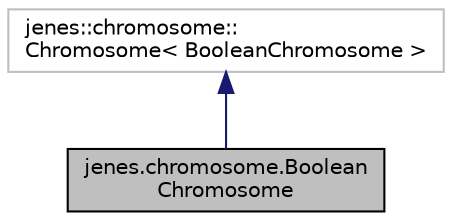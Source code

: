 digraph "jenes.chromosome.BooleanChromosome"
{
  edge [fontname="Helvetica",fontsize="10",labelfontname="Helvetica",labelfontsize="10"];
  node [fontname="Helvetica",fontsize="10",shape=record];
  Node1 [label="jenes.chromosome.Boolean\lChromosome",height=0.2,width=0.4,color="black", fillcolor="grey75", style="filled" fontcolor="black"];
  Node2 -> Node1 [dir="back",color="midnightblue",fontsize="10",style="solid",fontname="Helvetica"];
  Node2 [label="jenes::chromosome::\lChromosome\< BooleanChromosome \>",height=0.2,width=0.4,color="grey75", fillcolor="white", style="filled"];
}
